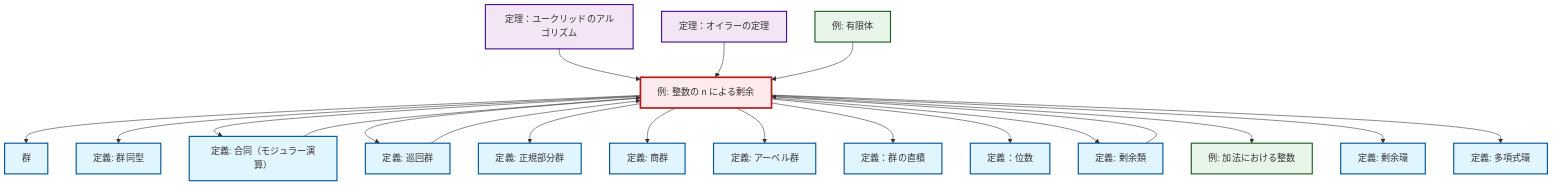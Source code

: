 graph TD
    classDef definition fill:#e1f5fe,stroke:#01579b,stroke-width:2px
    classDef theorem fill:#f3e5f5,stroke:#4a148c,stroke-width:2px
    classDef axiom fill:#fff3e0,stroke:#e65100,stroke-width:2px
    classDef example fill:#e8f5e9,stroke:#1b5e20,stroke-width:2px
    classDef current fill:#ffebee,stroke:#b71c1c,stroke-width:3px
    def-normal-subgroup["定義: 正規部分群"]:::definition
    thm-euclidean-algorithm["定理：ユークリッドのアルゴリズム"]:::theorem
    def-abelian-group["定義: アーベル群"]:::definition
    def-direct-product["定義：群の直積"]:::definition
    def-order["定義：位数"]:::definition
    def-congruence["定義: 合同（モジュラー演算）"]:::definition
    ex-quotient-integers-mod-n["例: 整数の n による剰余"]:::example
    def-quotient-ring["定義: 剰余環"]:::definition
    ex-integers-addition["例: 加法における整数"]:::example
    def-coset["定義: 剰余類"]:::definition
    ex-finite-field["例: 有限体"]:::example
    thm-euler["定理：オイラーの定理"]:::theorem
    def-cyclic-group["定義: 巡回群"]:::definition
    def-polynomial-ring["定義: 多項式環"]:::definition
    def-isomorphism["定義: 群同型"]:::definition
    def-quotient-group["定義: 商群"]:::definition
    def-group["群"]:::definition
    ex-quotient-integers-mod-n --> def-group
    thm-euclidean-algorithm --> ex-quotient-integers-mod-n
    ex-quotient-integers-mod-n --> def-isomorphism
    ex-quotient-integers-mod-n --> def-congruence
    ex-quotient-integers-mod-n --> def-cyclic-group
    thm-euler --> ex-quotient-integers-mod-n
    def-coset --> ex-quotient-integers-mod-n
    ex-quotient-integers-mod-n --> def-normal-subgroup
    ex-quotient-integers-mod-n --> def-quotient-group
    ex-quotient-integers-mod-n --> def-abelian-group
    ex-quotient-integers-mod-n --> def-direct-product
    ex-quotient-integers-mod-n --> def-order
    ex-quotient-integers-mod-n --> def-coset
    def-cyclic-group --> ex-quotient-integers-mod-n
    ex-quotient-integers-mod-n --> ex-integers-addition
    ex-quotient-integers-mod-n --> def-quotient-ring
    ex-finite-field --> ex-quotient-integers-mod-n
    ex-quotient-integers-mod-n --> def-polynomial-ring
    def-congruence --> ex-quotient-integers-mod-n
    class ex-quotient-integers-mod-n current